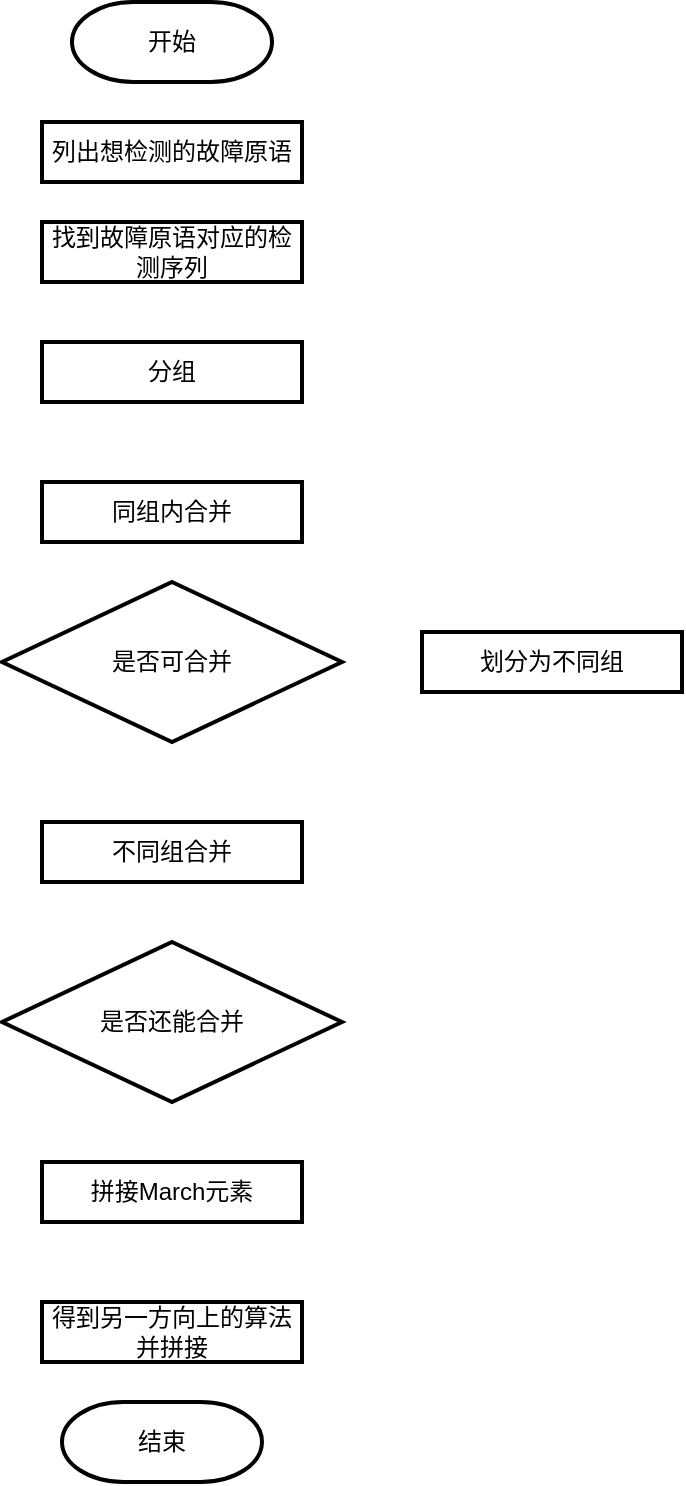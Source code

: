 <mxfile version="20.8.20" type="github">
  <diagram name="第 1 页" id="WD2iW0TmA2BiwTpobsJJ">
    <mxGraphModel dx="1114" dy="616" grid="1" gridSize="10" guides="1" tooltips="1" connect="1" arrows="1" fold="1" page="1" pageScale="1" pageWidth="827" pageHeight="1169" math="0" shadow="0">
      <root>
        <mxCell id="0" />
        <mxCell id="1" parent="0" />
        <mxCell id="ttMrLlS8LR5_MQvA2qy1-2" value="开始" style="strokeWidth=2;html=1;shape=mxgraph.flowchart.terminator;whiteSpace=wrap;" vertex="1" parent="1">
          <mxGeometry x="345" y="20" width="100" height="40" as="geometry" />
        </mxCell>
        <mxCell id="ttMrLlS8LR5_MQvA2qy1-3" value="列出想检测的故障原语" style="rounded=0;whiteSpace=wrap;html=1;strokeWidth=2;" vertex="1" parent="1">
          <mxGeometry x="330" y="80" width="130" height="30" as="geometry" />
        </mxCell>
        <mxCell id="ttMrLlS8LR5_MQvA2qy1-4" value="找到故障原语对应的检测序列" style="rounded=0;whiteSpace=wrap;html=1;strokeWidth=2;" vertex="1" parent="1">
          <mxGeometry x="330" y="130" width="130" height="30" as="geometry" />
        </mxCell>
        <mxCell id="ttMrLlS8LR5_MQvA2qy1-5" value="分组" style="rounded=0;whiteSpace=wrap;html=1;strokeWidth=2;" vertex="1" parent="1">
          <mxGeometry x="330" y="190" width="130" height="30" as="geometry" />
        </mxCell>
        <mxCell id="ttMrLlS8LR5_MQvA2qy1-6" value="是否可合并" style="rhombus;whiteSpace=wrap;html=1;strokeWidth=2;" vertex="1" parent="1">
          <mxGeometry x="310" y="310" width="170" height="80" as="geometry" />
        </mxCell>
        <mxCell id="ttMrLlS8LR5_MQvA2qy1-8" value="同组内合并" style="rounded=0;whiteSpace=wrap;html=1;strokeWidth=2;" vertex="1" parent="1">
          <mxGeometry x="330" y="260" width="130" height="30" as="geometry" />
        </mxCell>
        <mxCell id="ttMrLlS8LR5_MQvA2qy1-9" value="划分为不同组" style="rounded=0;whiteSpace=wrap;html=1;strokeWidth=2;" vertex="1" parent="1">
          <mxGeometry x="520" y="335" width="130" height="30" as="geometry" />
        </mxCell>
        <mxCell id="ttMrLlS8LR5_MQvA2qy1-10" value="不同组合并" style="rounded=0;whiteSpace=wrap;html=1;strokeWidth=2;" vertex="1" parent="1">
          <mxGeometry x="330" y="430" width="130" height="30" as="geometry" />
        </mxCell>
        <mxCell id="ttMrLlS8LR5_MQvA2qy1-11" value="是否还能合并" style="rhombus;whiteSpace=wrap;html=1;strokeWidth=2;" vertex="1" parent="1">
          <mxGeometry x="310" y="490" width="170" height="80" as="geometry" />
        </mxCell>
        <mxCell id="ttMrLlS8LR5_MQvA2qy1-12" value="拼接March元素" style="rounded=0;whiteSpace=wrap;html=1;strokeWidth=2;" vertex="1" parent="1">
          <mxGeometry x="330" y="600" width="130" height="30" as="geometry" />
        </mxCell>
        <mxCell id="ttMrLlS8LR5_MQvA2qy1-13" value="得到另一方向上的算法并拼接" style="rounded=0;whiteSpace=wrap;html=1;strokeWidth=2;" vertex="1" parent="1">
          <mxGeometry x="330" y="670" width="130" height="30" as="geometry" />
        </mxCell>
        <mxCell id="ttMrLlS8LR5_MQvA2qy1-14" value="结束" style="strokeWidth=2;html=1;shape=mxgraph.flowchart.terminator;whiteSpace=wrap;" vertex="1" parent="1">
          <mxGeometry x="340" y="720" width="100" height="40" as="geometry" />
        </mxCell>
      </root>
    </mxGraphModel>
  </diagram>
</mxfile>
